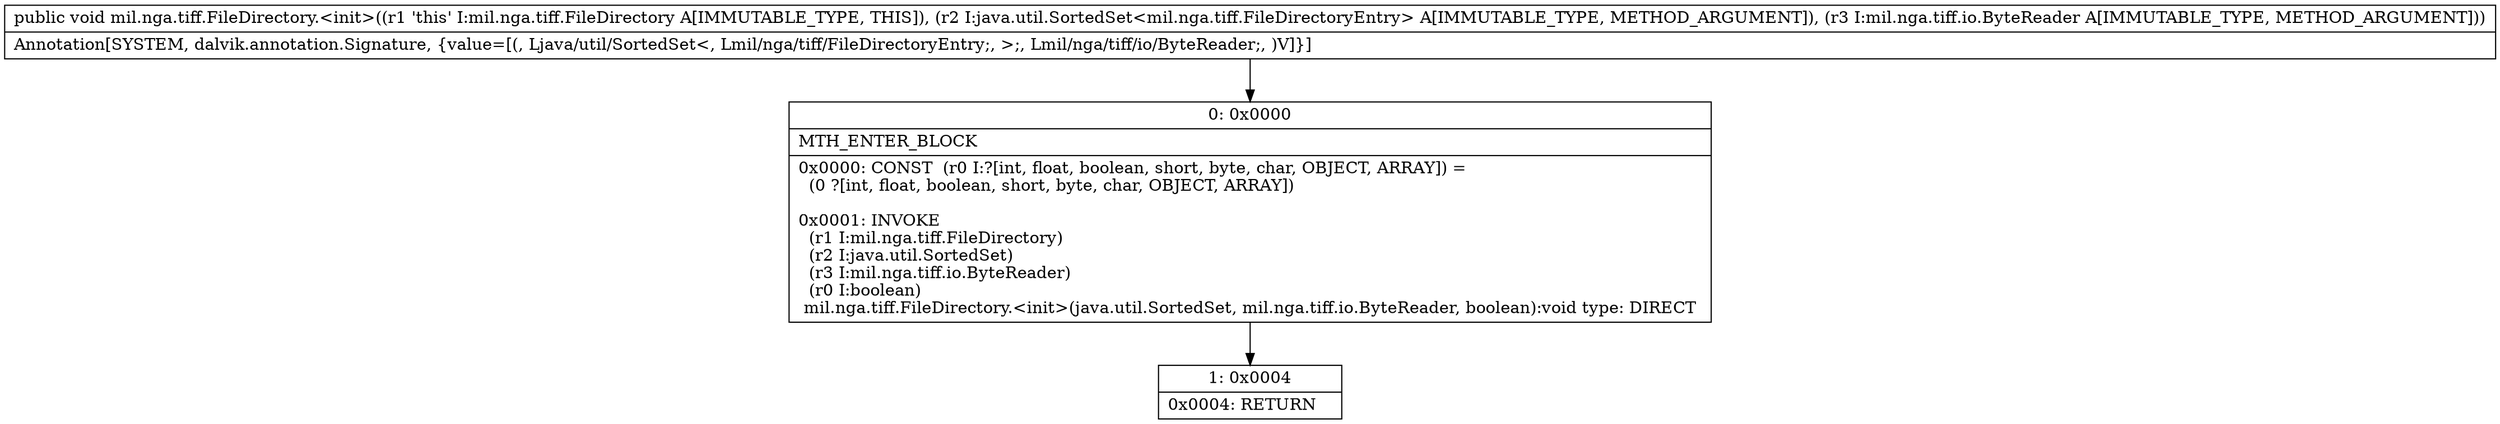 digraph "CFG formil.nga.tiff.FileDirectory.\<init\>(Ljava\/util\/SortedSet;Lmil\/nga\/tiff\/io\/ByteReader;)V" {
Node_0 [shape=record,label="{0\:\ 0x0000|MTH_ENTER_BLOCK\l|0x0000: CONST  (r0 I:?[int, float, boolean, short, byte, char, OBJECT, ARRAY]) = \l  (0 ?[int, float, boolean, short, byte, char, OBJECT, ARRAY])\l \l0x0001: INVOKE  \l  (r1 I:mil.nga.tiff.FileDirectory)\l  (r2 I:java.util.SortedSet)\l  (r3 I:mil.nga.tiff.io.ByteReader)\l  (r0 I:boolean)\l mil.nga.tiff.FileDirectory.\<init\>(java.util.SortedSet, mil.nga.tiff.io.ByteReader, boolean):void type: DIRECT \l}"];
Node_1 [shape=record,label="{1\:\ 0x0004|0x0004: RETURN   \l}"];
MethodNode[shape=record,label="{public void mil.nga.tiff.FileDirectory.\<init\>((r1 'this' I:mil.nga.tiff.FileDirectory A[IMMUTABLE_TYPE, THIS]), (r2 I:java.util.SortedSet\<mil.nga.tiff.FileDirectoryEntry\> A[IMMUTABLE_TYPE, METHOD_ARGUMENT]), (r3 I:mil.nga.tiff.io.ByteReader A[IMMUTABLE_TYPE, METHOD_ARGUMENT]))  | Annotation[SYSTEM, dalvik.annotation.Signature, \{value=[(, Ljava\/util\/SortedSet\<, Lmil\/nga\/tiff\/FileDirectoryEntry;, \>;, Lmil\/nga\/tiff\/io\/ByteReader;, )V]\}]\l}"];
MethodNode -> Node_0;
Node_0 -> Node_1;
}

